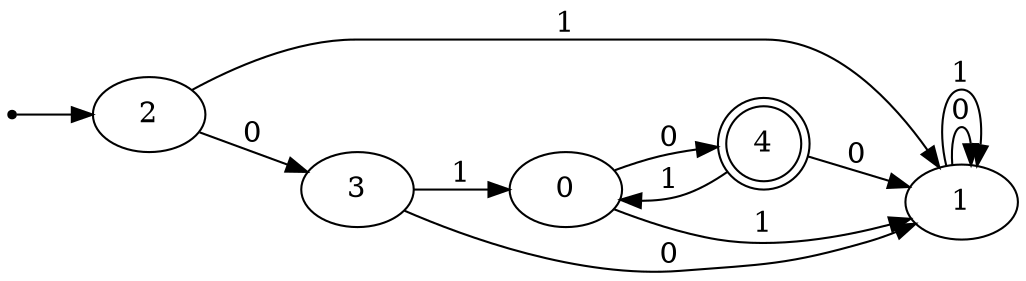 digraph{
rankdir=LR;
inic[shape=point];
inic->2;
0->4 [label="0"];
0->1 [label="1"];
1->1 [label="0"];
1->1 [label="1"];
2->3 [label="0"];
2->1 [label="1"];
3->1 [label="0"];
3->0 [label="1"];
4->1 [label="0"];
4->0 [label="1"];
4[shape=doublecircle];
}